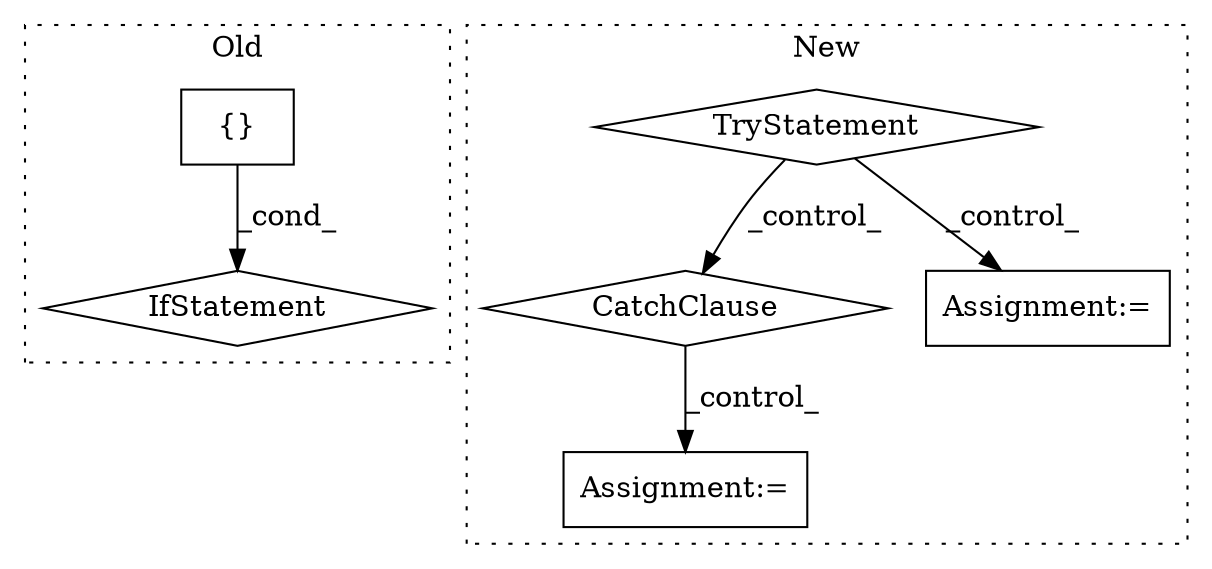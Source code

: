 digraph G {
subgraph cluster0 {
1 [label="{}" a="4" s="1166,1187" l="1,1" shape="box"];
6 [label="IfStatement" a="25" s="1139,1188" l="8,2" shape="diamond"];
label = "Old";
style="dotted";
}
subgraph cluster1 {
2 [label="CatchClause" a="12" s="1992,2034" l="11,2" shape="diamond"];
3 [label="TryStatement" a="54" s="1946" l="4" shape="diamond"];
4 [label="Assignment:=" a="7" s="2045" l="1" shape="box"];
5 [label="Assignment:=" a="7" s="1959" l="1" shape="box"];
label = "New";
style="dotted";
}
1 -> 6 [label="_cond_"];
2 -> 4 [label="_control_"];
3 -> 5 [label="_control_"];
3 -> 2 [label="_control_"];
}